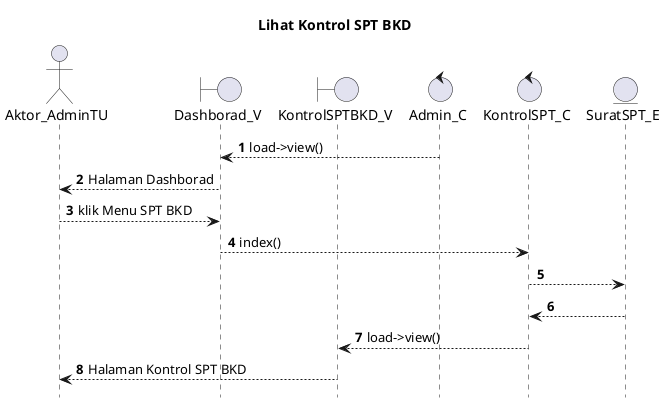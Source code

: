 @startuml

autonumber
hide footbox
title Lihat Kontrol SPT BKD

Actor Aktor_AdminTU
boundary Dashborad_V
boundary KontrolSPTBKD_V
control Admin_C
control KontrolSPT_C
Entity SuratSPT_E

Admin_C --> Dashborad_V: load->view()
Dashborad_V --> Aktor_AdminTU: Halaman Dashborad
Aktor_AdminTU --> Dashborad_V: klik Menu SPT BKD
Dashborad_V --> KontrolSPT_C: index()
KontrolSPT_C --> SuratSPT_E:
    
    SuratSPT_E --> KontrolSPT_C:
    KontrolSPT_C --> KontrolSPTBKD_V: load->view()
    KontrolSPTBKD_V --> Aktor_AdminTU: Halaman Kontrol SPT BKD

@enduml